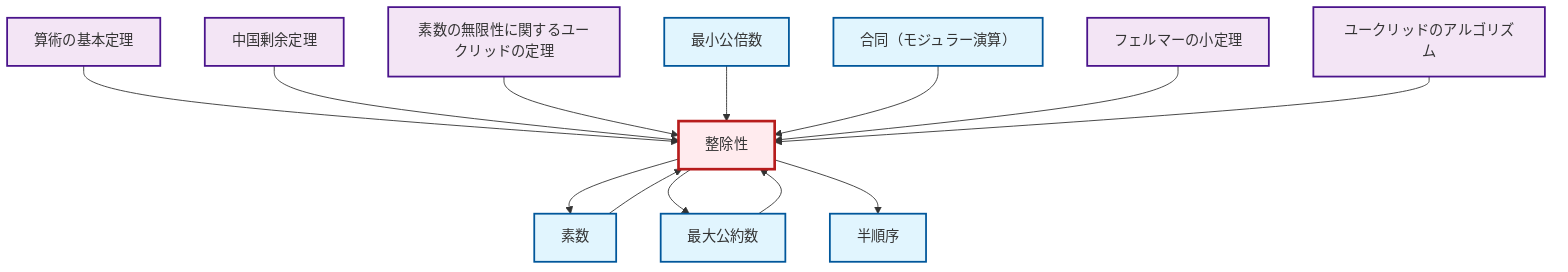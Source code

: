 graph TD
    classDef definition fill:#e1f5fe,stroke:#01579b,stroke-width:2px
    classDef theorem fill:#f3e5f5,stroke:#4a148c,stroke-width:2px
    classDef axiom fill:#fff3e0,stroke:#e65100,stroke-width:2px
    classDef example fill:#e8f5e9,stroke:#1b5e20,stroke-width:2px
    classDef current fill:#ffebee,stroke:#b71c1c,stroke-width:3px
    thm-fundamental-arithmetic["算術の基本定理"]:::theorem
    thm-euclidean-algorithm["ユークリッドのアルゴリズム"]:::theorem
    thm-fermat-little["フェルマーの小定理"]:::theorem
    def-partial-order["半順序"]:::definition
    def-prime["素数"]:::definition
    def-congruence["合同（モジュラー演算）"]:::definition
    thm-chinese-remainder["中国剰余定理"]:::theorem
    def-divisibility["整除性"]:::definition
    def-lcm["最小公倍数"]:::definition
    thm-euclid-infinitude-primes["素数の無限性に関するユークリッドの定理"]:::theorem
    def-gcd["最大公約数"]:::definition
    def-prime --> def-divisibility
    thm-fundamental-arithmetic --> def-divisibility
    thm-chinese-remainder --> def-divisibility
    def-gcd --> def-divisibility
    def-divisibility --> def-prime
    def-divisibility --> def-gcd
    thm-euclid-infinitude-primes --> def-divisibility
    def-lcm --> def-divisibility
    def-divisibility --> def-partial-order
    def-congruence --> def-divisibility
    thm-fermat-little --> def-divisibility
    thm-euclidean-algorithm --> def-divisibility
    class def-divisibility current